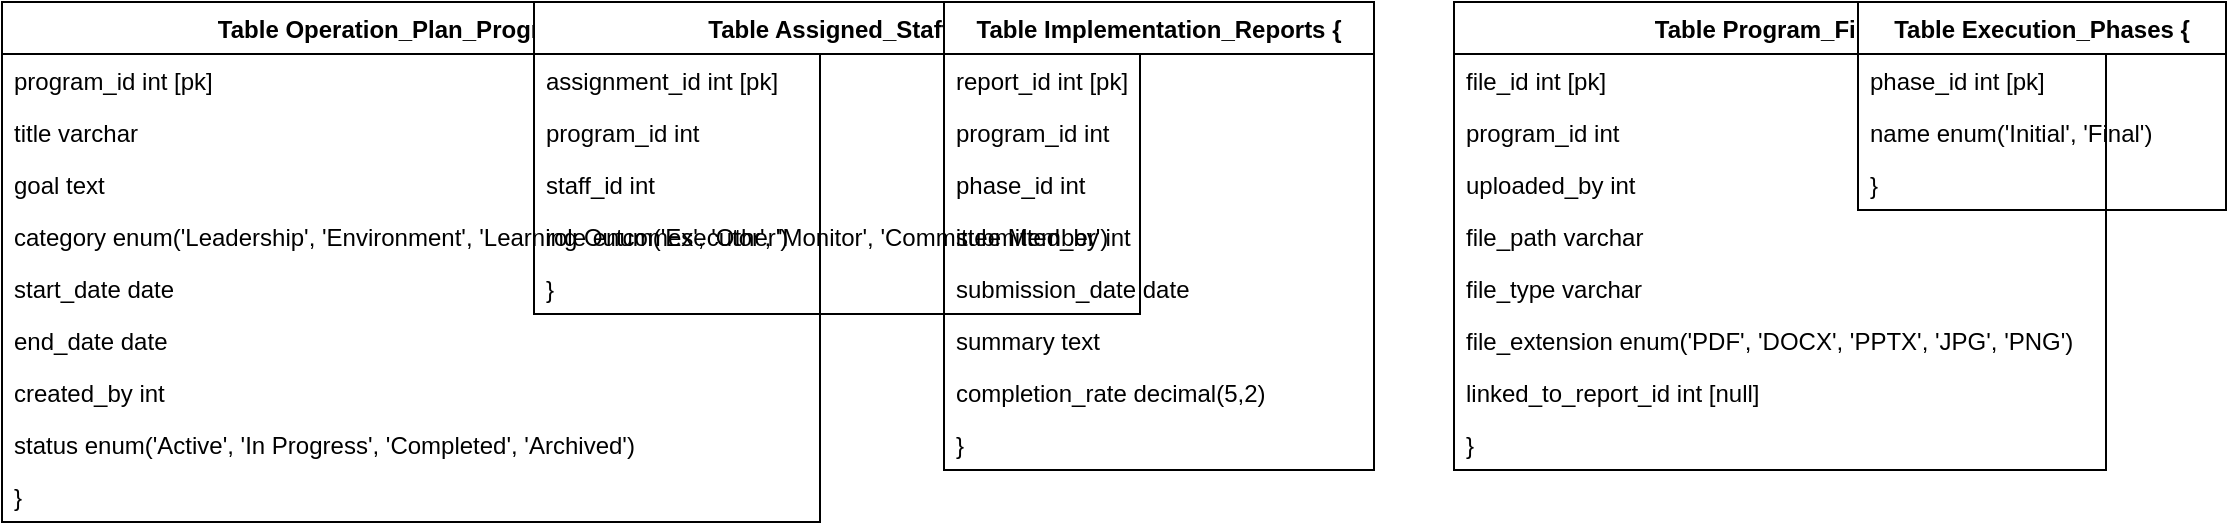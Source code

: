 <mxfile version="26.2.13">
  <diagram name="Page-1" id="zE7cydD74sczeoQIIOVQ">
    <mxGraphModel dx="2012" dy="890" grid="0" gridSize="10" guides="1" tooltips="1" connect="1" arrows="1" fold="1" page="0" pageScale="1" pageWidth="827" pageHeight="1169" math="0" shadow="0">
      <root>
        <mxCell id="0" />
        <mxCell id="1" parent="0" />
        <mxCell id="1JJXl9KCSRvx3HLE40vn-1" value="Table Operation_Plan_Programs {" style="swimlane;fontStyle=1;childLayout=stackLayout;horizontal=1;startSize=26;horizontalStack=0;resizeParent=1;resizeParentMax=0;resizeLast=0;collapsible=1;marginBottom=0;" vertex="1" parent="1">
          <mxGeometry x="-493" y="26" width="409" height="260" as="geometry" />
        </mxCell>
        <mxCell id="1JJXl9KCSRvx3HLE40vn-2" value="  program_id int [pk]" style="text;strokeColor=none;fillColor=none;align=left;verticalAlign=top;spacingLeft=4;spacingRight=4;overflow=hidden;rotatable=0;points=[[0,0.5],[1,0.5]];portConstraint=eastwest;" vertex="1" parent="1JJXl9KCSRvx3HLE40vn-1">
          <mxGeometry y="26" width="409" height="26" as="geometry" />
        </mxCell>
        <mxCell id="1JJXl9KCSRvx3HLE40vn-3" value="  title varchar" style="text;strokeColor=none;fillColor=none;align=left;verticalAlign=top;spacingLeft=4;spacingRight=4;overflow=hidden;rotatable=0;points=[[0,0.5],[1,0.5]];portConstraint=eastwest;" vertex="1" parent="1JJXl9KCSRvx3HLE40vn-1">
          <mxGeometry y="52" width="409" height="26" as="geometry" />
        </mxCell>
        <mxCell id="1JJXl9KCSRvx3HLE40vn-4" value="  goal text" style="text;strokeColor=none;fillColor=none;align=left;verticalAlign=top;spacingLeft=4;spacingRight=4;overflow=hidden;rotatable=0;points=[[0,0.5],[1,0.5]];portConstraint=eastwest;" vertex="1" parent="1JJXl9KCSRvx3HLE40vn-1">
          <mxGeometry y="78" width="409" height="26" as="geometry" />
        </mxCell>
        <mxCell id="1JJXl9KCSRvx3HLE40vn-5" value="  category enum(&#39;Leadership&#39;, &#39;Environment&#39;, &#39;Learning Outcomes&#39;, &#39;Other&#39;)" style="text;strokeColor=none;fillColor=none;align=left;verticalAlign=top;spacingLeft=4;spacingRight=4;overflow=hidden;rotatable=0;points=[[0,0.5],[1,0.5]];portConstraint=eastwest;" vertex="1" parent="1JJXl9KCSRvx3HLE40vn-1">
          <mxGeometry y="104" width="409" height="26" as="geometry" />
        </mxCell>
        <mxCell id="1JJXl9KCSRvx3HLE40vn-6" value="  start_date date" style="text;strokeColor=none;fillColor=none;align=left;verticalAlign=top;spacingLeft=4;spacingRight=4;overflow=hidden;rotatable=0;points=[[0,0.5],[1,0.5]];portConstraint=eastwest;" vertex="1" parent="1JJXl9KCSRvx3HLE40vn-1">
          <mxGeometry y="130" width="409" height="26" as="geometry" />
        </mxCell>
        <mxCell id="1JJXl9KCSRvx3HLE40vn-7" value="  end_date date" style="text;strokeColor=none;fillColor=none;align=left;verticalAlign=top;spacingLeft=4;spacingRight=4;overflow=hidden;rotatable=0;points=[[0,0.5],[1,0.5]];portConstraint=eastwest;" vertex="1" parent="1JJXl9KCSRvx3HLE40vn-1">
          <mxGeometry y="156" width="409" height="26" as="geometry" />
        </mxCell>
        <mxCell id="1JJXl9KCSRvx3HLE40vn-8" value="  created_by int" style="text;strokeColor=none;fillColor=none;align=left;verticalAlign=top;spacingLeft=4;spacingRight=4;overflow=hidden;rotatable=0;points=[[0,0.5],[1,0.5]];portConstraint=eastwest;" vertex="1" parent="1JJXl9KCSRvx3HLE40vn-1">
          <mxGeometry y="182" width="409" height="26" as="geometry" />
        </mxCell>
        <mxCell id="1JJXl9KCSRvx3HLE40vn-9" value="  status enum(&#39;Active&#39;, &#39;In Progress&#39;, &#39;Completed&#39;, &#39;Archived&#39;)" style="text;strokeColor=none;fillColor=none;align=left;verticalAlign=top;spacingLeft=4;spacingRight=4;overflow=hidden;rotatable=0;points=[[0,0.5],[1,0.5]];portConstraint=eastwest;" vertex="1" parent="1JJXl9KCSRvx3HLE40vn-1">
          <mxGeometry y="208" width="409" height="26" as="geometry" />
        </mxCell>
        <mxCell id="1JJXl9KCSRvx3HLE40vn-10" value="}" style="text;strokeColor=none;fillColor=none;align=left;verticalAlign=top;spacingLeft=4;spacingRight=4;overflow=hidden;rotatable=0;points=[[0,0.5],[1,0.5]];portConstraint=eastwest;" vertex="1" parent="1JJXl9KCSRvx3HLE40vn-1">
          <mxGeometry y="234" width="409" height="26" as="geometry" />
        </mxCell>
        <mxCell id="1JJXl9KCSRvx3HLE40vn-11" value="Table Assigned_Staff {" style="swimlane;fontStyle=1;childLayout=stackLayout;horizontal=1;startSize=26;horizontalStack=0;resizeParent=1;resizeParentMax=0;resizeLast=0;collapsible=1;marginBottom=0;" vertex="1" parent="1">
          <mxGeometry x="-227" y="26" width="303" height="156" as="geometry" />
        </mxCell>
        <mxCell id="1JJXl9KCSRvx3HLE40vn-12" value="  assignment_id int [pk]" style="text;strokeColor=none;fillColor=none;align=left;verticalAlign=top;spacingLeft=4;spacingRight=4;overflow=hidden;rotatable=0;points=[[0,0.5],[1,0.5]];portConstraint=eastwest;" vertex="1" parent="1JJXl9KCSRvx3HLE40vn-11">
          <mxGeometry y="26" width="303" height="26" as="geometry" />
        </mxCell>
        <mxCell id="1JJXl9KCSRvx3HLE40vn-13" value="  program_id int" style="text;strokeColor=none;fillColor=none;align=left;verticalAlign=top;spacingLeft=4;spacingRight=4;overflow=hidden;rotatable=0;points=[[0,0.5],[1,0.5]];portConstraint=eastwest;" vertex="1" parent="1JJXl9KCSRvx3HLE40vn-11">
          <mxGeometry y="52" width="303" height="26" as="geometry" />
        </mxCell>
        <mxCell id="1JJXl9KCSRvx3HLE40vn-14" value="  staff_id int" style="text;strokeColor=none;fillColor=none;align=left;verticalAlign=top;spacingLeft=4;spacingRight=4;overflow=hidden;rotatable=0;points=[[0,0.5],[1,0.5]];portConstraint=eastwest;" vertex="1" parent="1JJXl9KCSRvx3HLE40vn-11">
          <mxGeometry y="78" width="303" height="26" as="geometry" />
        </mxCell>
        <mxCell id="1JJXl9KCSRvx3HLE40vn-15" value="  role enum(&#39;Executor&#39;, &#39;Monitor&#39;, &#39;Committee Member&#39;)" style="text;strokeColor=none;fillColor=none;align=left;verticalAlign=top;spacingLeft=4;spacingRight=4;overflow=hidden;rotatable=0;points=[[0,0.5],[1,0.5]];portConstraint=eastwest;" vertex="1" parent="1JJXl9KCSRvx3HLE40vn-11">
          <mxGeometry y="104" width="303" height="26" as="geometry" />
        </mxCell>
        <mxCell id="1JJXl9KCSRvx3HLE40vn-16" value="}" style="text;strokeColor=none;fillColor=none;align=left;verticalAlign=top;spacingLeft=4;spacingRight=4;overflow=hidden;rotatable=0;points=[[0,0.5],[1,0.5]];portConstraint=eastwest;" vertex="1" parent="1JJXl9KCSRvx3HLE40vn-11">
          <mxGeometry y="130" width="303" height="26" as="geometry" />
        </mxCell>
        <mxCell id="1JJXl9KCSRvx3HLE40vn-17" value="Table Implementation_Reports {" style="swimlane;fontStyle=1;childLayout=stackLayout;horizontal=1;startSize=26;horizontalStack=0;resizeParent=1;resizeParentMax=0;resizeLast=0;collapsible=1;marginBottom=0;" vertex="1" parent="1">
          <mxGeometry x="-22" y="26" width="215" height="234" as="geometry" />
        </mxCell>
        <mxCell id="1JJXl9KCSRvx3HLE40vn-18" value="  report_id int [pk]" style="text;strokeColor=none;fillColor=none;align=left;verticalAlign=top;spacingLeft=4;spacingRight=4;overflow=hidden;rotatable=0;points=[[0,0.5],[1,0.5]];portConstraint=eastwest;" vertex="1" parent="1JJXl9KCSRvx3HLE40vn-17">
          <mxGeometry y="26" width="215" height="26" as="geometry" />
        </mxCell>
        <mxCell id="1JJXl9KCSRvx3HLE40vn-19" value="  program_id int" style="text;strokeColor=none;fillColor=none;align=left;verticalAlign=top;spacingLeft=4;spacingRight=4;overflow=hidden;rotatable=0;points=[[0,0.5],[1,0.5]];portConstraint=eastwest;" vertex="1" parent="1JJXl9KCSRvx3HLE40vn-17">
          <mxGeometry y="52" width="215" height="26" as="geometry" />
        </mxCell>
        <mxCell id="1JJXl9KCSRvx3HLE40vn-20" value="  phase_id int" style="text;strokeColor=none;fillColor=none;align=left;verticalAlign=top;spacingLeft=4;spacingRight=4;overflow=hidden;rotatable=0;points=[[0,0.5],[1,0.5]];portConstraint=eastwest;" vertex="1" parent="1JJXl9KCSRvx3HLE40vn-17">
          <mxGeometry y="78" width="215" height="26" as="geometry" />
        </mxCell>
        <mxCell id="1JJXl9KCSRvx3HLE40vn-21" value="  submitted_by int" style="text;strokeColor=none;fillColor=none;align=left;verticalAlign=top;spacingLeft=4;spacingRight=4;overflow=hidden;rotatable=0;points=[[0,0.5],[1,0.5]];portConstraint=eastwest;" vertex="1" parent="1JJXl9KCSRvx3HLE40vn-17">
          <mxGeometry y="104" width="215" height="26" as="geometry" />
        </mxCell>
        <mxCell id="1JJXl9KCSRvx3HLE40vn-22" value="  submission_date date" style="text;strokeColor=none;fillColor=none;align=left;verticalAlign=top;spacingLeft=4;spacingRight=4;overflow=hidden;rotatable=0;points=[[0,0.5],[1,0.5]];portConstraint=eastwest;" vertex="1" parent="1JJXl9KCSRvx3HLE40vn-17">
          <mxGeometry y="130" width="215" height="26" as="geometry" />
        </mxCell>
        <mxCell id="1JJXl9KCSRvx3HLE40vn-23" value="  summary text" style="text;strokeColor=none;fillColor=none;align=left;verticalAlign=top;spacingLeft=4;spacingRight=4;overflow=hidden;rotatable=0;points=[[0,0.5],[1,0.5]];portConstraint=eastwest;" vertex="1" parent="1JJXl9KCSRvx3HLE40vn-17">
          <mxGeometry y="156" width="215" height="26" as="geometry" />
        </mxCell>
        <mxCell id="1JJXl9KCSRvx3HLE40vn-24" value="  completion_rate decimal(5,2)" style="text;strokeColor=none;fillColor=none;align=left;verticalAlign=top;spacingLeft=4;spacingRight=4;overflow=hidden;rotatable=0;points=[[0,0.5],[1,0.5]];portConstraint=eastwest;" vertex="1" parent="1JJXl9KCSRvx3HLE40vn-17">
          <mxGeometry y="182" width="215" height="26" as="geometry" />
        </mxCell>
        <mxCell id="1JJXl9KCSRvx3HLE40vn-25" value="}" style="text;strokeColor=none;fillColor=none;align=left;verticalAlign=top;spacingLeft=4;spacingRight=4;overflow=hidden;rotatable=0;points=[[0,0.5],[1,0.5]];portConstraint=eastwest;" vertex="1" parent="1JJXl9KCSRvx3HLE40vn-17">
          <mxGeometry y="208" width="215" height="26" as="geometry" />
        </mxCell>
        <mxCell id="1JJXl9KCSRvx3HLE40vn-26" value="Table Program_Files {" style="swimlane;fontStyle=1;childLayout=stackLayout;horizontal=1;startSize=26;horizontalStack=0;resizeParent=1;resizeParentMax=0;resizeLast=0;collapsible=1;marginBottom=0;" vertex="1" parent="1">
          <mxGeometry x="233" y="26" width="326" height="234" as="geometry" />
        </mxCell>
        <mxCell id="1JJXl9KCSRvx3HLE40vn-27" value="  file_id int [pk]" style="text;strokeColor=none;fillColor=none;align=left;verticalAlign=top;spacingLeft=4;spacingRight=4;overflow=hidden;rotatable=0;points=[[0,0.5],[1,0.5]];portConstraint=eastwest;" vertex="1" parent="1JJXl9KCSRvx3HLE40vn-26">
          <mxGeometry y="26" width="326" height="26" as="geometry" />
        </mxCell>
        <mxCell id="1JJXl9KCSRvx3HLE40vn-28" value="  program_id int" style="text;strokeColor=none;fillColor=none;align=left;verticalAlign=top;spacingLeft=4;spacingRight=4;overflow=hidden;rotatable=0;points=[[0,0.5],[1,0.5]];portConstraint=eastwest;" vertex="1" parent="1JJXl9KCSRvx3HLE40vn-26">
          <mxGeometry y="52" width="326" height="26" as="geometry" />
        </mxCell>
        <mxCell id="1JJXl9KCSRvx3HLE40vn-29" value="  uploaded_by int" style="text;strokeColor=none;fillColor=none;align=left;verticalAlign=top;spacingLeft=4;spacingRight=4;overflow=hidden;rotatable=0;points=[[0,0.5],[1,0.5]];portConstraint=eastwest;" vertex="1" parent="1JJXl9KCSRvx3HLE40vn-26">
          <mxGeometry y="78" width="326" height="26" as="geometry" />
        </mxCell>
        <mxCell id="1JJXl9KCSRvx3HLE40vn-30" value="  file_path varchar" style="text;strokeColor=none;fillColor=none;align=left;verticalAlign=top;spacingLeft=4;spacingRight=4;overflow=hidden;rotatable=0;points=[[0,0.5],[1,0.5]];portConstraint=eastwest;" vertex="1" parent="1JJXl9KCSRvx3HLE40vn-26">
          <mxGeometry y="104" width="326" height="26" as="geometry" />
        </mxCell>
        <mxCell id="1JJXl9KCSRvx3HLE40vn-31" value="  file_type varchar" style="text;strokeColor=none;fillColor=none;align=left;verticalAlign=top;spacingLeft=4;spacingRight=4;overflow=hidden;rotatable=0;points=[[0,0.5],[1,0.5]];portConstraint=eastwest;" vertex="1" parent="1JJXl9KCSRvx3HLE40vn-26">
          <mxGeometry y="130" width="326" height="26" as="geometry" />
        </mxCell>
        <mxCell id="1JJXl9KCSRvx3HLE40vn-32" value="  file_extension enum(&#39;PDF&#39;, &#39;DOCX&#39;, &#39;PPTX&#39;, &#39;JPG&#39;, &#39;PNG&#39;)" style="text;strokeColor=none;fillColor=none;align=left;verticalAlign=top;spacingLeft=4;spacingRight=4;overflow=hidden;rotatable=0;points=[[0,0.5],[1,0.5]];portConstraint=eastwest;" vertex="1" parent="1JJXl9KCSRvx3HLE40vn-26">
          <mxGeometry y="156" width="326" height="26" as="geometry" />
        </mxCell>
        <mxCell id="1JJXl9KCSRvx3HLE40vn-33" value="  linked_to_report_id int [null]" style="text;strokeColor=none;fillColor=none;align=left;verticalAlign=top;spacingLeft=4;spacingRight=4;overflow=hidden;rotatable=0;points=[[0,0.5],[1,0.5]];portConstraint=eastwest;" vertex="1" parent="1JJXl9KCSRvx3HLE40vn-26">
          <mxGeometry y="182" width="326" height="26" as="geometry" />
        </mxCell>
        <mxCell id="1JJXl9KCSRvx3HLE40vn-34" value="}" style="text;strokeColor=none;fillColor=none;align=left;verticalAlign=top;spacingLeft=4;spacingRight=4;overflow=hidden;rotatable=0;points=[[0,0.5],[1,0.5]];portConstraint=eastwest;" vertex="1" parent="1JJXl9KCSRvx3HLE40vn-26">
          <mxGeometry y="208" width="326" height="26" as="geometry" />
        </mxCell>
        <mxCell id="1JJXl9KCSRvx3HLE40vn-35" value="Table Execution_Phases {" style="swimlane;fontStyle=1;childLayout=stackLayout;horizontal=1;startSize=26;horizontalStack=0;resizeParent=1;resizeParentMax=0;resizeLast=0;collapsible=1;marginBottom=0;" vertex="1" parent="1">
          <mxGeometry x="435" y="26" width="184" height="104" as="geometry" />
        </mxCell>
        <mxCell id="1JJXl9KCSRvx3HLE40vn-36" value="  phase_id int [pk]" style="text;strokeColor=none;fillColor=none;align=left;verticalAlign=top;spacingLeft=4;spacingRight=4;overflow=hidden;rotatable=0;points=[[0,0.5],[1,0.5]];portConstraint=eastwest;" vertex="1" parent="1JJXl9KCSRvx3HLE40vn-35">
          <mxGeometry y="26" width="184" height="26" as="geometry" />
        </mxCell>
        <mxCell id="1JJXl9KCSRvx3HLE40vn-37" value="  name enum(&#39;Initial&#39;, &#39;Final&#39;)" style="text;strokeColor=none;fillColor=none;align=left;verticalAlign=top;spacingLeft=4;spacingRight=4;overflow=hidden;rotatable=0;points=[[0,0.5],[1,0.5]];portConstraint=eastwest;" vertex="1" parent="1JJXl9KCSRvx3HLE40vn-35">
          <mxGeometry y="52" width="184" height="26" as="geometry" />
        </mxCell>
        <mxCell id="1JJXl9KCSRvx3HLE40vn-38" value="}" style="text;strokeColor=none;fillColor=none;align=left;verticalAlign=top;spacingLeft=4;spacingRight=4;overflow=hidden;rotatable=0;points=[[0,0.5],[1,0.5]];portConstraint=eastwest;" vertex="1" parent="1JJXl9KCSRvx3HLE40vn-35">
          <mxGeometry y="78" width="184" height="26" as="geometry" />
        </mxCell>
      </root>
    </mxGraphModel>
  </diagram>
</mxfile>
